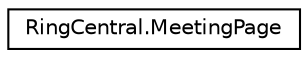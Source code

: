 digraph "Graphical Class Hierarchy"
{
 // LATEX_PDF_SIZE
  edge [fontname="Helvetica",fontsize="10",labelfontname="Helvetica",labelfontsize="10"];
  node [fontname="Helvetica",fontsize="10",shape=record];
  rankdir="LR";
  Node0 [label="RingCentral.MeetingPage",height=0.2,width=0.4,color="black", fillcolor="white", style="filled",URL="$classRingCentral_1_1MeetingPage.html",tooltip="Meetings page"];
}
